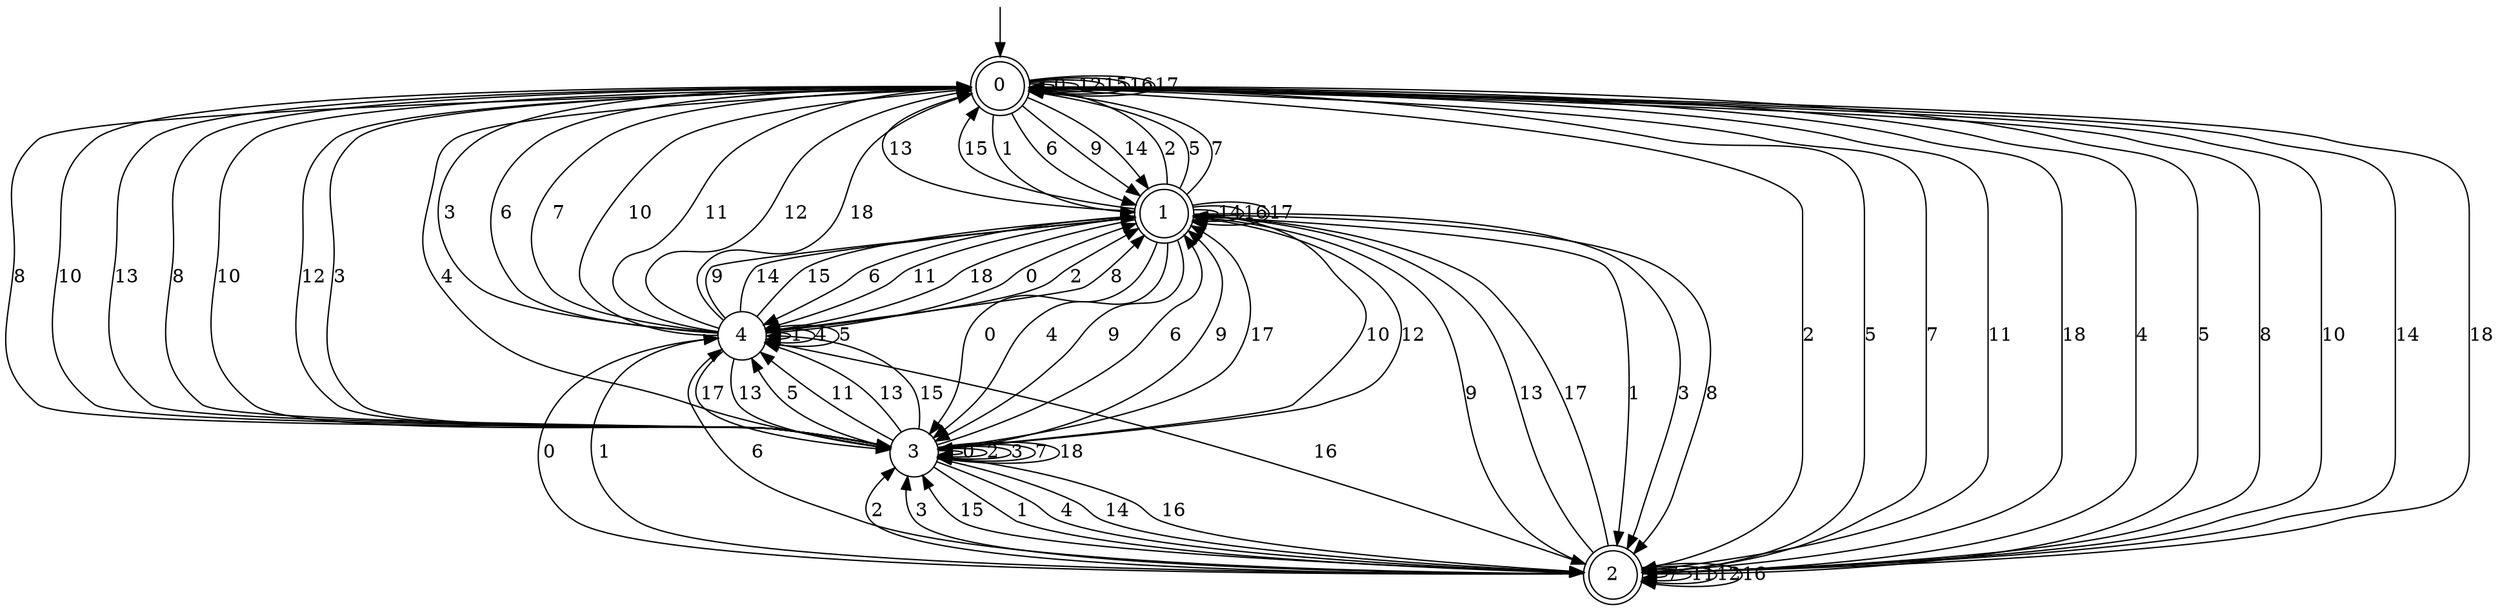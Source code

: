 digraph g {

	s0 [shape="doublecircle" label="0"];
	s1 [shape="doublecircle" label="1"];
	s2 [shape="doublecircle" label="2"];
	s3 [shape="circle" label="3"];
	s4 [shape="circle" label="4"];
	s0 -> s0 [label="0"];
	s0 -> s1 [label="1"];
	s0 -> s2 [label="2"];
	s0 -> s3 [label="3"];
	s0 -> s3 [label="4"];
	s0 -> s2 [label="5"];
	s0 -> s1 [label="6"];
	s0 -> s2 [label="7"];
	s0 -> s3 [label="8"];
	s0 -> s1 [label="9"];
	s0 -> s3 [label="10"];
	s0 -> s2 [label="11"];
	s0 -> s0 [label="12"];
	s0 -> s3 [label="13"];
	s0 -> s1 [label="14"];
	s0 -> s0 [label="15"];
	s0 -> s0 [label="16"];
	s0 -> s0 [label="17"];
	s0 -> s2 [label="18"];
	s1 -> s3 [label="0"];
	s1 -> s2 [label="1"];
	s1 -> s0 [label="2"];
	s1 -> s2 [label="3"];
	s1 -> s3 [label="4"];
	s1 -> s0 [label="5"];
	s1 -> s4 [label="6"];
	s1 -> s0 [label="7"];
	s1 -> s2 [label="8"];
	s1 -> s3 [label="9"];
	s1 -> s3 [label="10"];
	s1 -> s4 [label="11"];
	s1 -> s3 [label="12"];
	s1 -> s0 [label="13"];
	s1 -> s1 [label="14"];
	s1 -> s0 [label="15"];
	s1 -> s1 [label="16"];
	s1 -> s1 [label="17"];
	s1 -> s4 [label="18"];
	s2 -> s4 [label="0"];
	s2 -> s4 [label="1"];
	s2 -> s3 [label="2"];
	s2 -> s3 [label="3"];
	s2 -> s0 [label="4"];
	s2 -> s0 [label="5"];
	s2 -> s4 [label="6"];
	s2 -> s2 [label="7"];
	s2 -> s0 [label="8"];
	s2 -> s1 [label="9"];
	s2 -> s0 [label="10"];
	s2 -> s2 [label="11"];
	s2 -> s2 [label="12"];
	s2 -> s1 [label="13"];
	s2 -> s0 [label="14"];
	s2 -> s3 [label="15"];
	s2 -> s2 [label="16"];
	s2 -> s1 [label="17"];
	s2 -> s0 [label="18"];
	s3 -> s3 [label="0"];
	s3 -> s2 [label="1"];
	s3 -> s3 [label="2"];
	s3 -> s3 [label="3"];
	s3 -> s2 [label="4"];
	s3 -> s4 [label="5"];
	s3 -> s1 [label="6"];
	s3 -> s3 [label="7"];
	s3 -> s0 [label="8"];
	s3 -> s1 [label="9"];
	s3 -> s0 [label="10"];
	s3 -> s4 [label="11"];
	s3 -> s0 [label="12"];
	s3 -> s4 [label="13"];
	s3 -> s2 [label="14"];
	s3 -> s4 [label="15"];
	s3 -> s2 [label="16"];
	s3 -> s1 [label="17"];
	s3 -> s3 [label="18"];
	s4 -> s1 [label="0"];
	s4 -> s4 [label="1"];
	s4 -> s1 [label="2"];
	s4 -> s0 [label="3"];
	s4 -> s4 [label="4"];
	s4 -> s4 [label="5"];
	s4 -> s0 [label="6"];
	s4 -> s0 [label="7"];
	s4 -> s1 [label="8"];
	s4 -> s1 [label="9"];
	s4 -> s0 [label="10"];
	s4 -> s0 [label="11"];
	s4 -> s0 [label="12"];
	s4 -> s3 [label="13"];
	s4 -> s1 [label="14"];
	s4 -> s1 [label="15"];
	s4 -> s2 [label="16"];
	s4 -> s3 [label="17"];
	s4 -> s0 [label="18"];

__start0 [label="" shape="none" width="0" height="0"];
__start0 -> s0;

}
